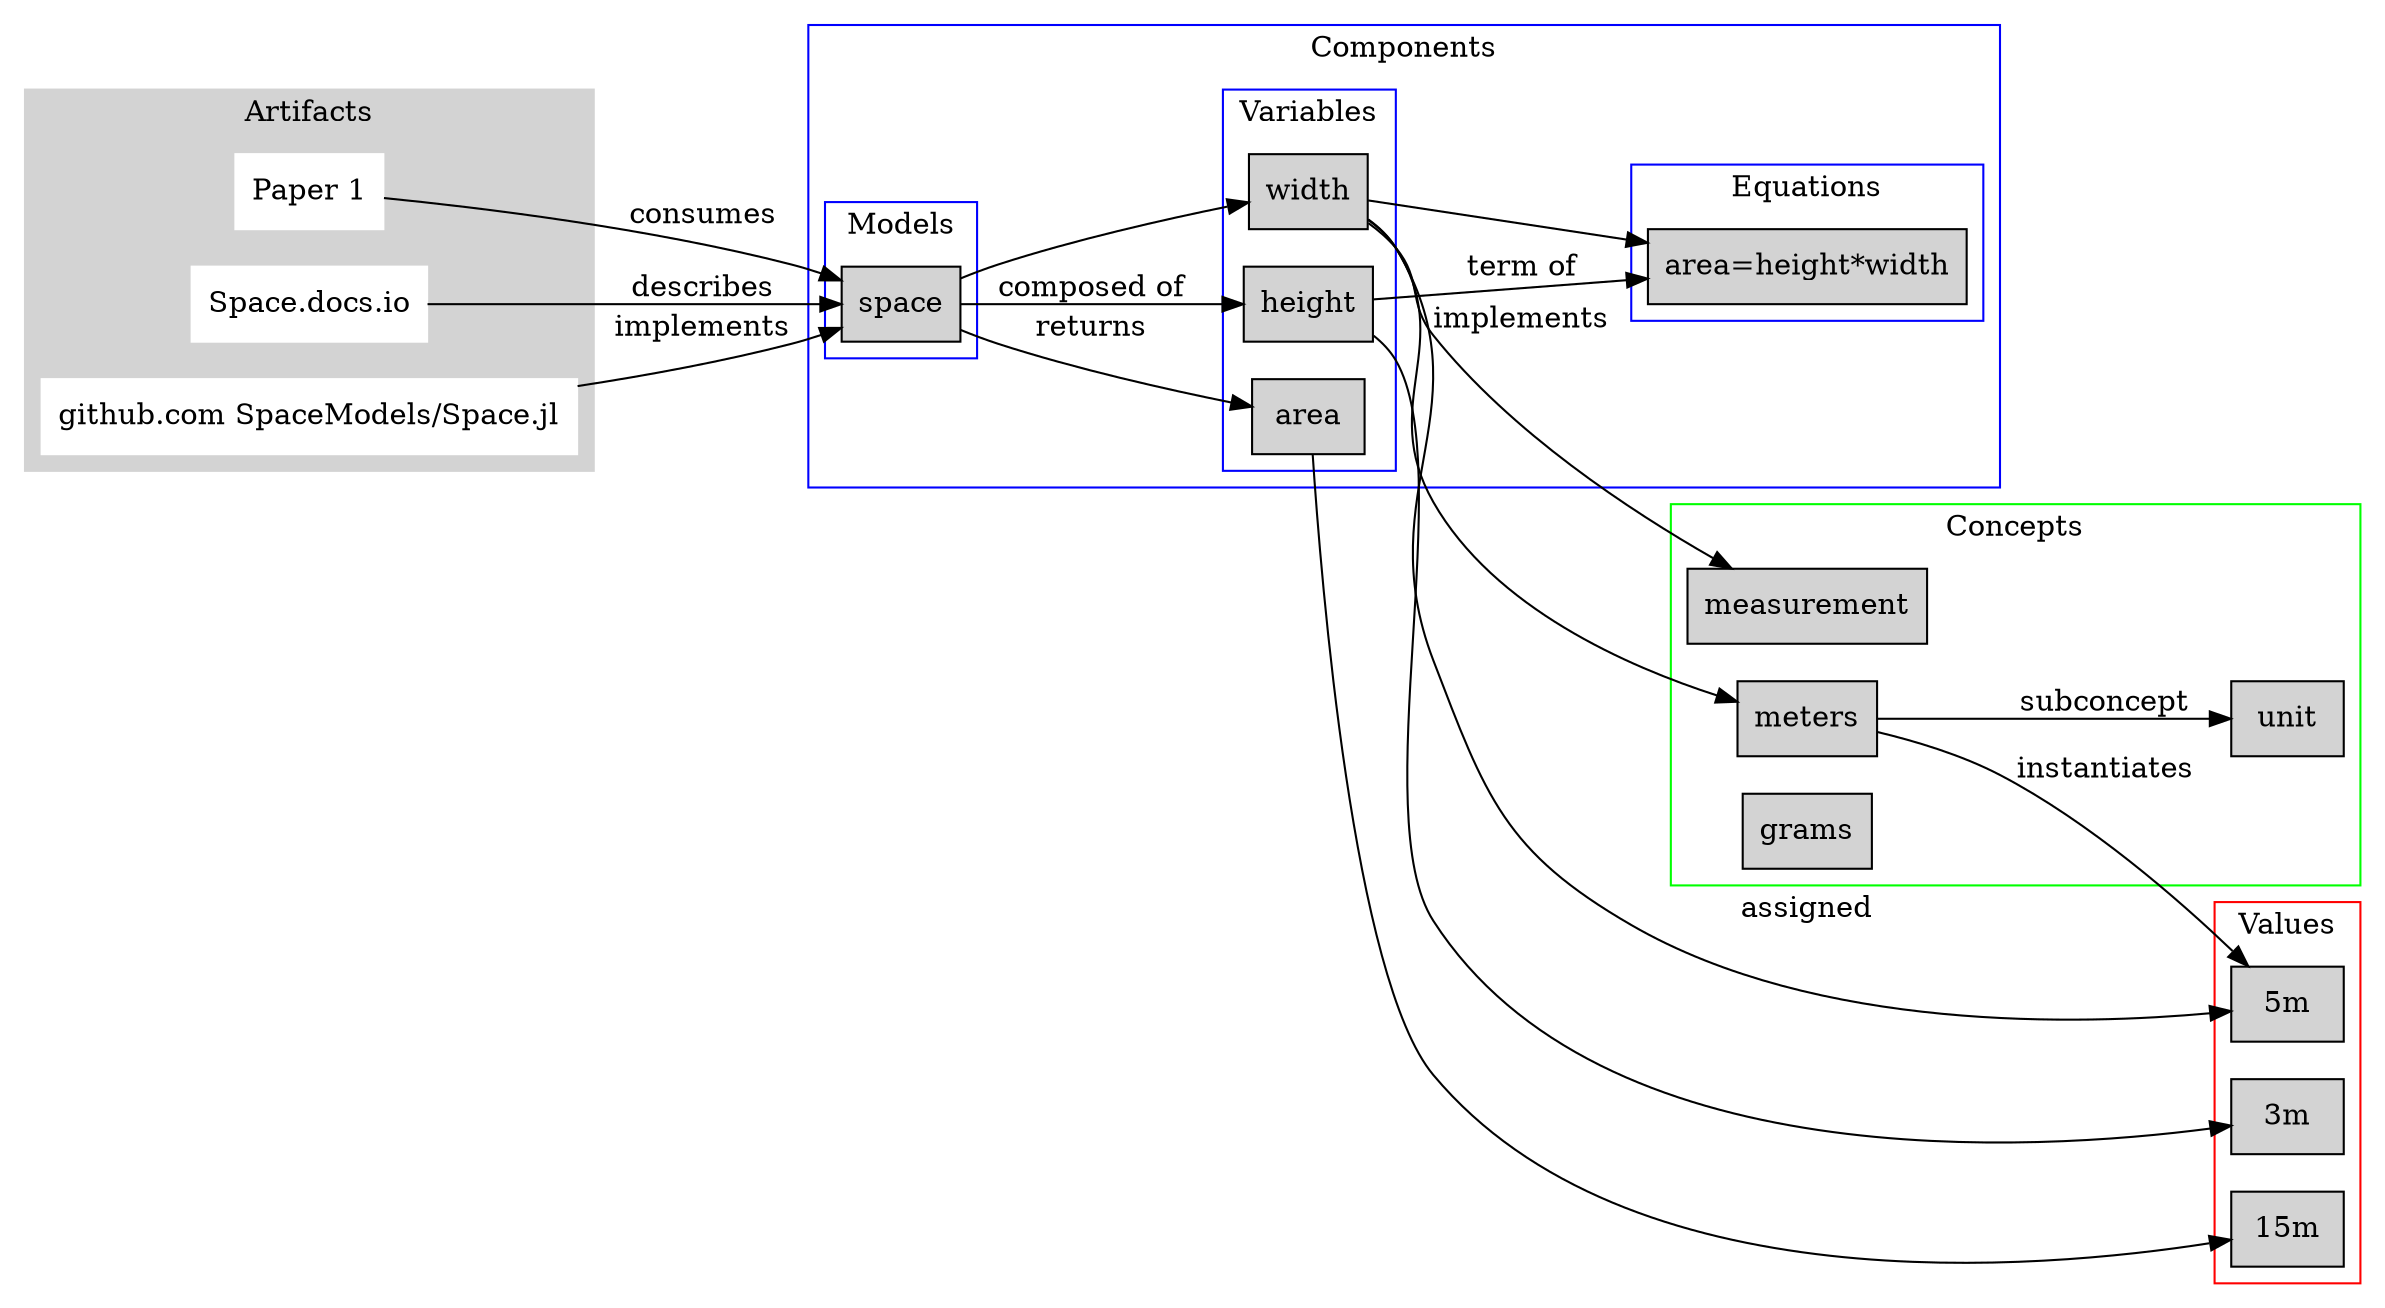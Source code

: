 digraph G{
    rankdir = "LR"
    node [shape=box]
	subgraph cluster_0 {
		style=filled;
		color=lightgrey;
		node [style=filled,color=white];
		a0; a2; a3;
		label = "Artifacts";
		a0[label="Paper 1"];
		a2[label="Space.docs.io"];
		a3[label="github.com SpaceModels/Space.jl"];
	}

	subgraph cluster_1 {
		node [style=filled];
		b0; b1; b2; b3;
		label = "Components";
		color=blue;
		
		b1[label="height"];
		b2[label="area=height*width"];
		b3[label="width"];
		b4[label="area"];
		b1 -> b2 [label="term of"];
		b3 -> b2;
		subgraph cluster_10{b0[label="space"]; label="Models";
		}
		subgraph cluster_11{b1; b3; b4; label="Variables"};
		subgraph cluster_12{b2; label="Equations"};
	}
	subgraph cluster_2 {
		node [style=filled];
		c0; c1; c2; c3;
		c0[label="measurement"];
		c1[label="meters"];
		c2[label="unit"];
		c3[label="grams"];
		label = "Concepts";
		c1 -> c2 [label="subconcept"];
		color=green;
	}
	subgraph cluster_3 {
		node [style=filled];
		d1 d2 d3;
		d1[label="5m"];
		d2[label="3m"];
		d3[label="15m"];
		
		label = "Values";
		color=red;
	}
	a2 -> b0 [label="describes"];
	a0 -> b0 [label="consumes"];
	b0 -> b1 [label="composed of"];
	b0 -> b4 [label="returns"];
	b0 -> b3;
	b3 -> c0 [label="implements"];
	b3 -> d1 [label="assigned"];
	b1 -> d2 [label=""];
	b4 -> d3 [label=""];
	b3 -> c1;
	c1 -> d1 [label="instantiates"];
	a3 -> b0 [label="implements"];
}
